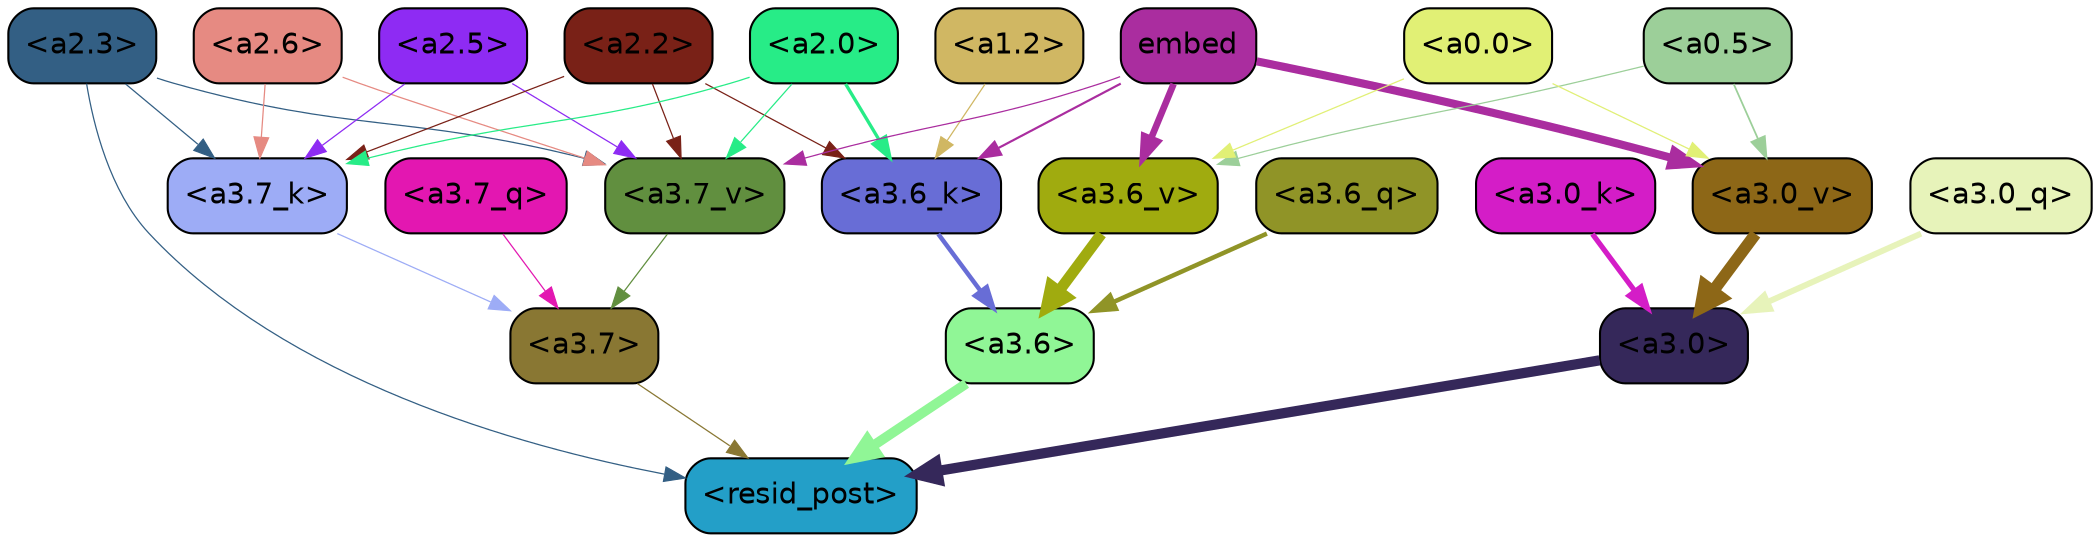 strict digraph "" {
	graph [bgcolor=transparent,
		layout=dot,
		overlap=false,
		splines=true
	];
	"<a3.7>"	[color=black,
		fillcolor="#897733",
		fontname=Helvetica,
		shape=box,
		style="filled, rounded"];
	"<resid_post>"	[color=black,
		fillcolor="#239fc8",
		fontname=Helvetica,
		shape=box,
		style="filled, rounded"];
	"<a3.7>" -> "<resid_post>"	[color="#897733",
		penwidth=0.6];
	"<a3.6>"	[color=black,
		fillcolor="#90f696",
		fontname=Helvetica,
		shape=box,
		style="filled, rounded"];
	"<a3.6>" -> "<resid_post>"	[color="#90f696",
		penwidth=4.751592040061951];
	"<a3.0>"	[color=black,
		fillcolor="#35285a",
		fontname=Helvetica,
		shape=box,
		style="filled, rounded"];
	"<a3.0>" -> "<resid_post>"	[color="#35285a",
		penwidth=4.904066681861877];
	"<a2.3>"	[color=black,
		fillcolor="#335f84",
		fontname=Helvetica,
		shape=box,
		style="filled, rounded"];
	"<a2.3>" -> "<resid_post>"	[color="#335f84",
		penwidth=0.6];
	"<a3.7_k>"	[color=black,
		fillcolor="#9dacf6",
		fontname=Helvetica,
		shape=box,
		style="filled, rounded"];
	"<a2.3>" -> "<a3.7_k>"	[color="#335f84",
		penwidth=0.6];
	"<a3.7_v>"	[color=black,
		fillcolor="#618f3f",
		fontname=Helvetica,
		shape=box,
		style="filled, rounded"];
	"<a2.3>" -> "<a3.7_v>"	[color="#335f84",
		penwidth=0.6];
	"<a3.7_q>"	[color=black,
		fillcolor="#e317b1",
		fontname=Helvetica,
		shape=box,
		style="filled, rounded"];
	"<a3.7_q>" -> "<a3.7>"	[color="#e317b1",
		penwidth=0.6];
	"<a3.6_q>"	[color=black,
		fillcolor="#909427",
		fontname=Helvetica,
		shape=box,
		style="filled, rounded"];
	"<a3.6_q>" -> "<a3.6>"	[color="#909427",
		penwidth=2.160832464694977];
	"<a3.0_q>"	[color=black,
		fillcolor="#e7f3ba",
		fontname=Helvetica,
		shape=box,
		style="filled, rounded"];
	"<a3.0_q>" -> "<a3.0>"	[color="#e7f3ba",
		penwidth=2.870753765106201];
	"<a3.7_k>" -> "<a3.7>"	[color="#9dacf6",
		penwidth=0.6];
	"<a3.6_k>"	[color=black,
		fillcolor="#686dd6",
		fontname=Helvetica,
		shape=box,
		style="filled, rounded"];
	"<a3.6_k>" -> "<a3.6>"	[color="#686dd6",
		penwidth=2.13908451795578];
	"<a3.0_k>"	[color=black,
		fillcolor="#d41dc7",
		fontname=Helvetica,
		shape=box,
		style="filled, rounded"];
	"<a3.0_k>" -> "<a3.0>"	[color="#d41dc7",
		penwidth=2.520303964614868];
	"<a3.7_v>" -> "<a3.7>"	[color="#618f3f",
		penwidth=0.6];
	"<a3.6_v>"	[color=black,
		fillcolor="#a0ab0f",
		fontname=Helvetica,
		shape=box,
		style="filled, rounded"];
	"<a3.6_v>" -> "<a3.6>"	[color="#a0ab0f",
		penwidth=5.297133803367615];
	"<a3.0_v>"	[color=black,
		fillcolor="#8d6717",
		fontname=Helvetica,
		shape=box,
		style="filled, rounded"];
	"<a3.0_v>" -> "<a3.0>"	[color="#8d6717",
		penwidth=5.680712580680847];
	"<a2.6>"	[color=black,
		fillcolor="#e68a82",
		fontname=Helvetica,
		shape=box,
		style="filled, rounded"];
	"<a2.6>" -> "<a3.7_k>"	[color="#e68a82",
		penwidth=0.6];
	"<a2.6>" -> "<a3.7_v>"	[color="#e68a82",
		penwidth=0.6];
	"<a2.5>"	[color=black,
		fillcolor="#8e2bf3",
		fontname=Helvetica,
		shape=box,
		style="filled, rounded"];
	"<a2.5>" -> "<a3.7_k>"	[color="#8e2bf3",
		penwidth=0.6];
	"<a2.5>" -> "<a3.7_v>"	[color="#8e2bf3",
		penwidth=0.6];
	"<a2.2>"	[color=black,
		fillcolor="#792117",
		fontname=Helvetica,
		shape=box,
		style="filled, rounded"];
	"<a2.2>" -> "<a3.7_k>"	[color="#792117",
		penwidth=0.6];
	"<a2.2>" -> "<a3.6_k>"	[color="#792117",
		penwidth=0.6];
	"<a2.2>" -> "<a3.7_v>"	[color="#792117",
		penwidth=0.6];
	"<a2.0>"	[color=black,
		fillcolor="#27ec87",
		fontname=Helvetica,
		shape=box,
		style="filled, rounded"];
	"<a2.0>" -> "<a3.7_k>"	[color="#27ec87",
		penwidth=0.6];
	"<a2.0>" -> "<a3.6_k>"	[color="#27ec87",
		penwidth=1.5897698998451233];
	"<a2.0>" -> "<a3.7_v>"	[color="#27ec87",
		penwidth=0.6];
	"<a1.2>"	[color=black,
		fillcolor="#d0b763",
		fontname=Helvetica,
		shape=box,
		style="filled, rounded"];
	"<a1.2>" -> "<a3.6_k>"	[color="#d0b763",
		penwidth=0.6];
	embed	[color=black,
		fillcolor="#aa2d9f",
		fontname=Helvetica,
		shape=box,
		style="filled, rounded"];
	embed -> "<a3.6_k>"	[color="#aa2d9f",
		penwidth=1.046662151813507];
	embed -> "<a3.7_v>"	[color="#aa2d9f",
		penwidth=0.6];
	embed -> "<a3.6_v>"	[color="#aa2d9f",
		penwidth=3.1840110421180725];
	embed -> "<a3.0_v>"	[color="#aa2d9f",
		penwidth=3.9005755856633186];
	"<a0.5>"	[color=black,
		fillcolor="#9ccf99",
		fontname=Helvetica,
		shape=box,
		style="filled, rounded"];
	"<a0.5>" -> "<a3.6_v>"	[color="#9ccf99",
		penwidth=0.6];
	"<a0.5>" -> "<a3.0_v>"	[color="#9ccf99",
		penwidth=0.8493617177009583];
	"<a0.0>"	[color=black,
		fillcolor="#e1f075",
		fontname=Helvetica,
		shape=box,
		style="filled, rounded"];
	"<a0.0>" -> "<a3.6_v>"	[color="#e1f075",
		penwidth=0.6];
	"<a0.0>" -> "<a3.0_v>"	[color="#e1f075",
		penwidth=0.6];
}
